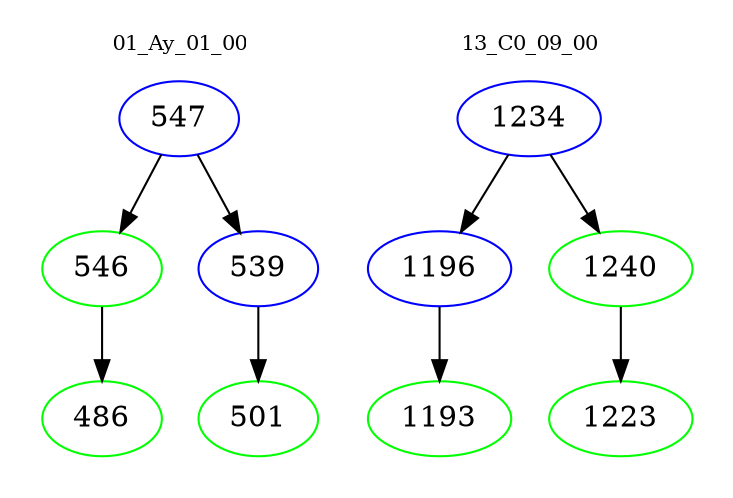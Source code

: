 digraph{
subgraph cluster_0 {
color = white
label = "01_Ay_01_00";
fontsize=10;
T0_547 [label="547", color="blue"]
T0_547 -> T0_546 [color="black"]
T0_546 [label="546", color="green"]
T0_546 -> T0_486 [color="black"]
T0_486 [label="486", color="green"]
T0_547 -> T0_539 [color="black"]
T0_539 [label="539", color="blue"]
T0_539 -> T0_501 [color="black"]
T0_501 [label="501", color="green"]
}
subgraph cluster_1 {
color = white
label = "13_C0_09_00";
fontsize=10;
T1_1234 [label="1234", color="blue"]
T1_1234 -> T1_1196 [color="black"]
T1_1196 [label="1196", color="blue"]
T1_1196 -> T1_1193 [color="black"]
T1_1193 [label="1193", color="green"]
T1_1234 -> T1_1240 [color="black"]
T1_1240 [label="1240", color="green"]
T1_1240 -> T1_1223 [color="black"]
T1_1223 [label="1223", color="green"]
}
}
